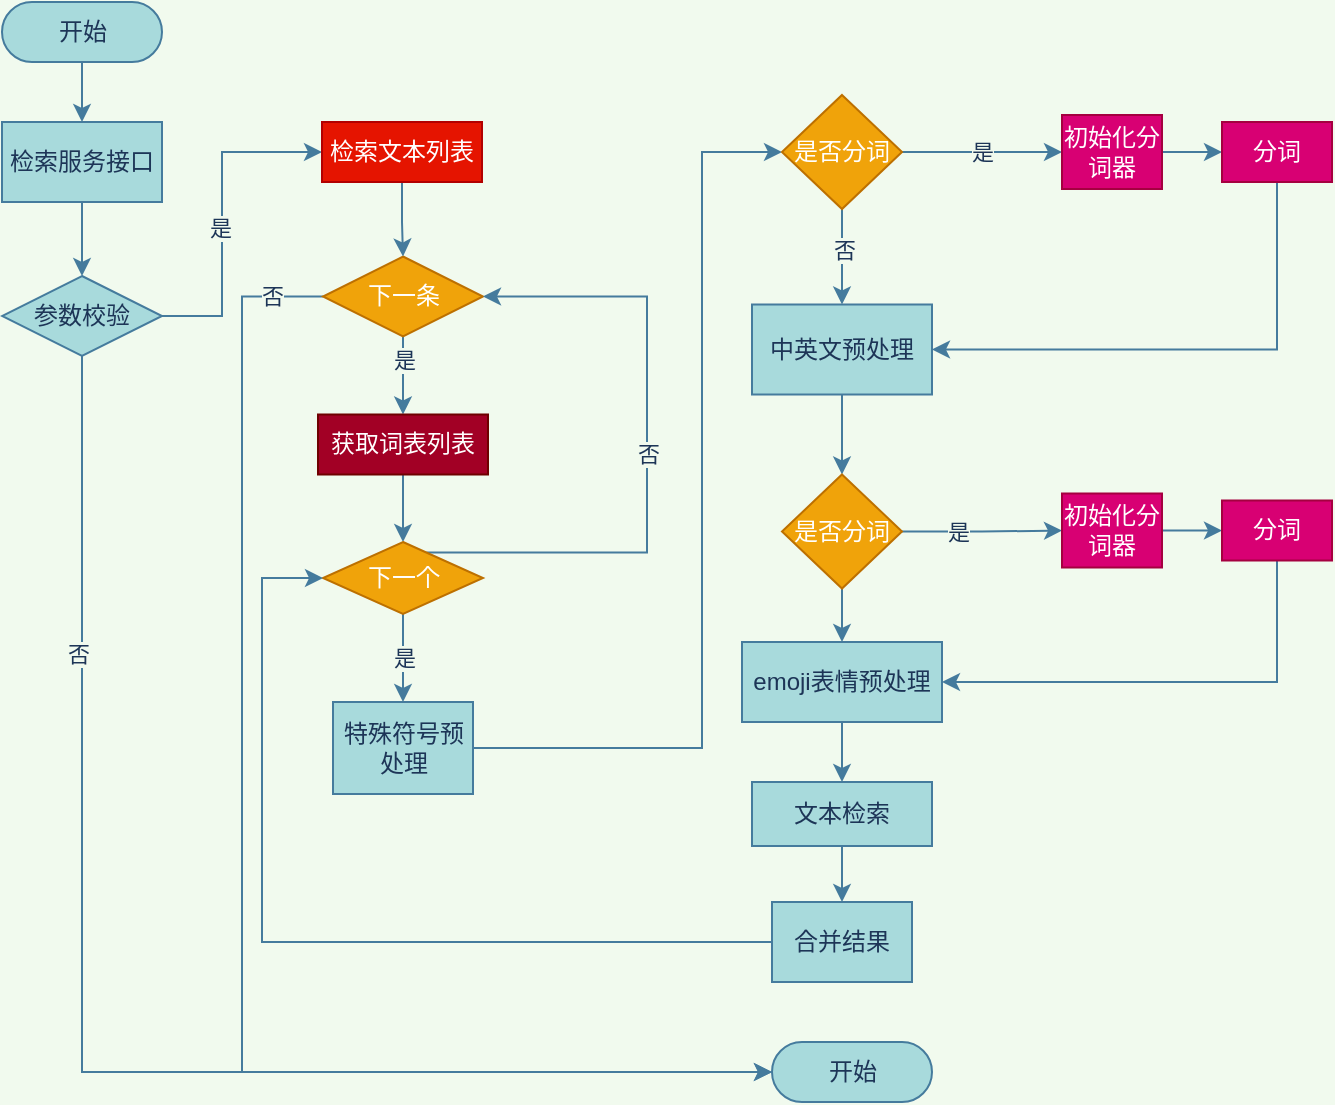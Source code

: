 <mxfile version="14.4.8" type="github">
  <diagram id="mbQ9IjTNfm52Ap1all6l" name="第 1 页">
    <mxGraphModel dx="786" dy="514" grid="1" gridSize="10" guides="1" tooltips="1" connect="1" arrows="1" fold="1" page="1" pageScale="1" pageWidth="827" pageHeight="1169" background="#F1FAEE" math="0" shadow="0">
      <root>
        <mxCell id="0" />
        <mxCell id="1" parent="0" />
        <mxCell id="Eq01VTuJmpYzrv-peyJT-3" style="edgeStyle=orthogonalEdgeStyle;rounded=0;orthogonalLoop=1;jettySize=auto;html=1;entryX=0.5;entryY=0;entryDx=0;entryDy=0;labelBackgroundColor=#F1FAEE;strokeColor=#457B9D;fontColor=#1D3557;" edge="1" parent="1" source="Eq01VTuJmpYzrv-peyJT-1" target="Eq01VTuJmpYzrv-peyJT-2">
          <mxGeometry relative="1" as="geometry" />
        </mxCell>
        <mxCell id="Eq01VTuJmpYzrv-peyJT-1" value="开始" style="html=1;dashed=0;whitespace=wrap;shape=mxgraph.dfd.start;fillColor=#A8DADC;strokeColor=#457B9D;fontColor=#1D3557;" vertex="1" parent="1">
          <mxGeometry x="100" y="160" width="80" height="30" as="geometry" />
        </mxCell>
        <mxCell id="Eq01VTuJmpYzrv-peyJT-5" value="" style="edgeStyle=orthogonalEdgeStyle;rounded=0;orthogonalLoop=1;jettySize=auto;html=1;entryX=0.5;entryY=0;entryDx=0;entryDy=0;labelBackgroundColor=#F1FAEE;strokeColor=#457B9D;fontColor=#1D3557;" edge="1" parent="1" source="Eq01VTuJmpYzrv-peyJT-2" target="Eq01VTuJmpYzrv-peyJT-54">
          <mxGeometry relative="1" as="geometry">
            <mxPoint x="140" y="294" as="targetPoint" />
          </mxGeometry>
        </mxCell>
        <mxCell id="Eq01VTuJmpYzrv-peyJT-2" value="检索服务接口" style="rounded=0;whiteSpace=wrap;html=1;fillColor=#A8DADC;strokeColor=#457B9D;fontColor=#1D3557;" vertex="1" parent="1">
          <mxGeometry x="100" y="220" width="80" height="40" as="geometry" />
        </mxCell>
        <mxCell id="Eq01VTuJmpYzrv-peyJT-13" value="" style="edgeStyle=orthogonalEdgeStyle;rounded=0;orthogonalLoop=1;jettySize=auto;html=1;exitX=1;exitY=0.5;exitDx=0;exitDy=0;labelBackgroundColor=#F1FAEE;strokeColor=#457B9D;fontColor=#1D3557;" edge="1" parent="1" source="Eq01VTuJmpYzrv-peyJT-54" target="Eq01VTuJmpYzrv-peyJT-12">
          <mxGeometry relative="1" as="geometry">
            <mxPoint x="170" y="316.5" as="sourcePoint" />
            <Array as="points">
              <mxPoint x="180" y="317" />
              <mxPoint x="210" y="317" />
              <mxPoint x="210" y="235" />
            </Array>
          </mxGeometry>
        </mxCell>
        <mxCell id="Eq01VTuJmpYzrv-peyJT-55" value="是" style="edgeLabel;html=1;align=center;verticalAlign=middle;resizable=0;points=[];labelBackgroundColor=#F1FAEE;fontColor=#1D3557;" vertex="1" connectable="0" parent="Eq01VTuJmpYzrv-peyJT-13">
          <mxGeometry x="-0.086" y="1" relative="1" as="geometry">
            <mxPoint as="offset" />
          </mxGeometry>
        </mxCell>
        <mxCell id="Eq01VTuJmpYzrv-peyJT-9" value="" style="edgeStyle=orthogonalEdgeStyle;rounded=0;orthogonalLoop=1;jettySize=auto;html=1;exitX=0.5;exitY=1;exitDx=0;exitDy=0;labelBackgroundColor=#F1FAEE;strokeColor=#457B9D;fontColor=#1D3557;" edge="1" parent="1" source="Eq01VTuJmpYzrv-peyJT-6" target="Eq01VTuJmpYzrv-peyJT-8">
          <mxGeometry relative="1" as="geometry">
            <mxPoint x="302.5" y="326.25" as="sourcePoint" />
          </mxGeometry>
        </mxCell>
        <mxCell id="Eq01VTuJmpYzrv-peyJT-50" value="是" style="edgeLabel;html=1;align=center;verticalAlign=middle;resizable=0;points=[];labelBackgroundColor=#F1FAEE;fontColor=#1D3557;" vertex="1" connectable="0" parent="Eq01VTuJmpYzrv-peyJT-9">
          <mxGeometry x="0.245" relative="1" as="geometry">
            <mxPoint y="-12.25" as="offset" />
          </mxGeometry>
        </mxCell>
        <mxCell id="Eq01VTuJmpYzrv-peyJT-52" style="edgeStyle=orthogonalEdgeStyle;rounded=0;orthogonalLoop=1;jettySize=auto;html=1;entryX=0;entryY=0.5;entryDx=0;entryDy=0;entryPerimeter=0;labelBackgroundColor=#F1FAEE;strokeColor=#457B9D;fontColor=#1D3557;" edge="1" parent="1" source="Eq01VTuJmpYzrv-peyJT-6" target="Eq01VTuJmpYzrv-peyJT-51">
          <mxGeometry relative="1" as="geometry">
            <Array as="points">
              <mxPoint x="220" y="307" />
              <mxPoint x="220" y="695" />
            </Array>
          </mxGeometry>
        </mxCell>
        <mxCell id="Eq01VTuJmpYzrv-peyJT-53" value="否" style="edgeLabel;html=1;align=center;verticalAlign=middle;resizable=0;points=[];labelBackgroundColor=#F1FAEE;fontColor=#1D3557;" vertex="1" connectable="0" parent="Eq01VTuJmpYzrv-peyJT-52">
          <mxGeometry x="-0.926" y="-1" relative="1" as="geometry">
            <mxPoint as="offset" />
          </mxGeometry>
        </mxCell>
        <mxCell id="Eq01VTuJmpYzrv-peyJT-6" value="下一条" style="rhombus;whiteSpace=wrap;html=1;rounded=0;fillColor=#f0a30a;strokeColor=#BD7000;fontColor=#ffffff;" vertex="1" parent="1">
          <mxGeometry x="260.5" y="287.25" width="80" height="40" as="geometry" />
        </mxCell>
        <mxCell id="Eq01VTuJmpYzrv-peyJT-11" value="" style="edgeStyle=orthogonalEdgeStyle;rounded=0;orthogonalLoop=1;jettySize=auto;html=1;labelBackgroundColor=#F1FAEE;strokeColor=#457B9D;fontColor=#1D3557;" edge="1" parent="1" source="Eq01VTuJmpYzrv-peyJT-8" target="Eq01VTuJmpYzrv-peyJT-10">
          <mxGeometry relative="1" as="geometry" />
        </mxCell>
        <mxCell id="Eq01VTuJmpYzrv-peyJT-8" value="获取词表列表" style="whiteSpace=wrap;html=1;rounded=0;fillColor=#a20025;strokeColor=#6F0000;fontColor=#ffffff;" vertex="1" parent="1">
          <mxGeometry x="258" y="366.25" width="85" height="30" as="geometry" />
        </mxCell>
        <mxCell id="Eq01VTuJmpYzrv-peyJT-16" value="" style="edgeStyle=orthogonalEdgeStyle;rounded=0;orthogonalLoop=1;jettySize=auto;html=1;labelBackgroundColor=#F1FAEE;strokeColor=#457B9D;fontColor=#1D3557;" edge="1" parent="1" source="Eq01VTuJmpYzrv-peyJT-10" target="Eq01VTuJmpYzrv-peyJT-15">
          <mxGeometry relative="1" as="geometry" />
        </mxCell>
        <mxCell id="Eq01VTuJmpYzrv-peyJT-47" value="是" style="edgeLabel;html=1;align=center;verticalAlign=middle;resizable=0;points=[];labelBackgroundColor=#F1FAEE;fontColor=#1D3557;" vertex="1" connectable="0" parent="Eq01VTuJmpYzrv-peyJT-16">
          <mxGeometry relative="1" as="geometry">
            <mxPoint as="offset" />
          </mxGeometry>
        </mxCell>
        <mxCell id="Eq01VTuJmpYzrv-peyJT-48" value="否" style="edgeStyle=orthogonalEdgeStyle;rounded=0;orthogonalLoop=1;jettySize=auto;html=1;entryX=1;entryY=0.5;entryDx=0;entryDy=0;labelBackgroundColor=#F1FAEE;strokeColor=#457B9D;fontColor=#1D3557;" edge="1" parent="1" source="Eq01VTuJmpYzrv-peyJT-10" target="Eq01VTuJmpYzrv-peyJT-6">
          <mxGeometry relative="1" as="geometry">
            <Array as="points">
              <mxPoint x="422.5" y="435.25" />
              <mxPoint x="422.5" y="307.25" />
            </Array>
          </mxGeometry>
        </mxCell>
        <mxCell id="Eq01VTuJmpYzrv-peyJT-10" value="下一个" style="rhombus;whiteSpace=wrap;html=1;rounded=0;fillColor=#f0a30a;strokeColor=#BD7000;fontColor=#ffffff;" vertex="1" parent="1">
          <mxGeometry x="260.5" y="430" width="80" height="36" as="geometry" />
        </mxCell>
        <mxCell id="Eq01VTuJmpYzrv-peyJT-14" style="edgeStyle=orthogonalEdgeStyle;rounded=0;orthogonalLoop=1;jettySize=auto;html=1;entryX=0.5;entryY=0;entryDx=0;entryDy=0;labelBackgroundColor=#F1FAEE;strokeColor=#457B9D;fontColor=#1D3557;" edge="1" parent="1" source="Eq01VTuJmpYzrv-peyJT-12" target="Eq01VTuJmpYzrv-peyJT-6">
          <mxGeometry relative="1" as="geometry" />
        </mxCell>
        <mxCell id="Eq01VTuJmpYzrv-peyJT-12" value="检索文本列表" style="whiteSpace=wrap;html=1;rounded=0;fillColor=#e51400;strokeColor=#B20000;fontColor=#ffffff;" vertex="1" parent="1">
          <mxGeometry x="260" y="220" width="80" height="30" as="geometry" />
        </mxCell>
        <mxCell id="Eq01VTuJmpYzrv-peyJT-24" value="" style="edgeStyle=orthogonalEdgeStyle;rounded=0;orthogonalLoop=1;jettySize=auto;html=1;entryX=0;entryY=0.5;entryDx=0;entryDy=0;labelBackgroundColor=#F1FAEE;strokeColor=#457B9D;fontColor=#1D3557;" edge="1" parent="1" source="Eq01VTuJmpYzrv-peyJT-15" target="Eq01VTuJmpYzrv-peyJT-23">
          <mxGeometry relative="1" as="geometry">
            <Array as="points">
              <mxPoint x="450" y="533" />
              <mxPoint x="450" y="235" />
            </Array>
          </mxGeometry>
        </mxCell>
        <mxCell id="Eq01VTuJmpYzrv-peyJT-15" value="特殊符号预处理" style="whiteSpace=wrap;html=1;rounded=0;fillColor=#A8DADC;strokeColor=#457B9D;fontColor=#1D3557;" vertex="1" parent="1">
          <mxGeometry x="265.5" y="510" width="70" height="46" as="geometry" />
        </mxCell>
        <mxCell id="Eq01VTuJmpYzrv-peyJT-36" style="edgeStyle=orthogonalEdgeStyle;rounded=0;orthogonalLoop=1;jettySize=auto;html=1;labelBackgroundColor=#F1FAEE;strokeColor=#457B9D;fontColor=#1D3557;" edge="1" parent="1" source="Eq01VTuJmpYzrv-peyJT-17" target="Eq01VTuJmpYzrv-peyJT-32">
          <mxGeometry relative="1" as="geometry" />
        </mxCell>
        <mxCell id="Eq01VTuJmpYzrv-peyJT-17" value="中英文预处理" style="whiteSpace=wrap;html=1;rounded=0;fillColor=#A8DADC;strokeColor=#457B9D;fontColor=#1D3557;" vertex="1" parent="1">
          <mxGeometry x="475" y="311.25" width="90" height="45" as="geometry" />
        </mxCell>
        <mxCell id="Eq01VTuJmpYzrv-peyJT-43" value="" style="edgeStyle=orthogonalEdgeStyle;rounded=0;orthogonalLoop=1;jettySize=auto;html=1;labelBackgroundColor=#F1FAEE;strokeColor=#457B9D;fontColor=#1D3557;" edge="1" parent="1" source="Eq01VTuJmpYzrv-peyJT-19" target="Eq01VTuJmpYzrv-peyJT-42">
          <mxGeometry relative="1" as="geometry" />
        </mxCell>
        <mxCell id="Eq01VTuJmpYzrv-peyJT-19" value="emoji表情预处理" style="whiteSpace=wrap;html=1;rounded=0;fillColor=#A8DADC;strokeColor=#457B9D;fontColor=#1D3557;" vertex="1" parent="1">
          <mxGeometry x="470" y="480" width="100" height="40" as="geometry" />
        </mxCell>
        <mxCell id="Eq01VTuJmpYzrv-peyJT-26" value="是" style="edgeStyle=orthogonalEdgeStyle;rounded=0;orthogonalLoop=1;jettySize=auto;html=1;labelBackgroundColor=#F1FAEE;strokeColor=#457B9D;fontColor=#1D3557;" edge="1" parent="1" source="Eq01VTuJmpYzrv-peyJT-23" target="Eq01VTuJmpYzrv-peyJT-25">
          <mxGeometry relative="1" as="geometry" />
        </mxCell>
        <mxCell id="Eq01VTuJmpYzrv-peyJT-29" style="edgeStyle=orthogonalEdgeStyle;rounded=0;orthogonalLoop=1;jettySize=auto;html=1;exitX=0.5;exitY=1;exitDx=0;exitDy=0;entryX=0.5;entryY=0;entryDx=0;entryDy=0;labelBackgroundColor=#F1FAEE;strokeColor=#457B9D;fontColor=#1D3557;" edge="1" parent="1" source="Eq01VTuJmpYzrv-peyJT-23" target="Eq01VTuJmpYzrv-peyJT-17">
          <mxGeometry relative="1" as="geometry">
            <mxPoint x="530" y="570" as="sourcePoint" />
            <mxPoint x="580" y="290" as="targetPoint" />
            <Array as="points" />
          </mxGeometry>
        </mxCell>
        <mxCell id="Eq01VTuJmpYzrv-peyJT-30" value="否" style="edgeLabel;html=1;align=center;verticalAlign=middle;resizable=0;points=[];labelBackgroundColor=#F1FAEE;fontColor=#1D3557;" vertex="1" connectable="0" parent="Eq01VTuJmpYzrv-peyJT-29">
          <mxGeometry x="-0.135" relative="1" as="geometry">
            <mxPoint x="1" as="offset" />
          </mxGeometry>
        </mxCell>
        <mxCell id="Eq01VTuJmpYzrv-peyJT-23" value="是否分词" style="rhombus;whiteSpace=wrap;html=1;rounded=0;fillColor=#f0a30a;strokeColor=#BD7000;fontColor=#ffffff;" vertex="1" parent="1">
          <mxGeometry x="490" y="206.5" width="60" height="57" as="geometry" />
        </mxCell>
        <mxCell id="Eq01VTuJmpYzrv-peyJT-28" value="" style="edgeStyle=orthogonalEdgeStyle;rounded=0;orthogonalLoop=1;jettySize=auto;html=1;labelBackgroundColor=#F1FAEE;strokeColor=#457B9D;fontColor=#1D3557;" edge="1" parent="1" source="Eq01VTuJmpYzrv-peyJT-25" target="Eq01VTuJmpYzrv-peyJT-27">
          <mxGeometry relative="1" as="geometry" />
        </mxCell>
        <mxCell id="Eq01VTuJmpYzrv-peyJT-25" value="初始化分词器" style="whiteSpace=wrap;html=1;rounded=0;fillColor=#d80073;strokeColor=#A50040;fontColor=#ffffff;" vertex="1" parent="1">
          <mxGeometry x="630" y="216.5" width="50" height="37" as="geometry" />
        </mxCell>
        <mxCell id="Eq01VTuJmpYzrv-peyJT-35" style="edgeStyle=orthogonalEdgeStyle;rounded=0;orthogonalLoop=1;jettySize=auto;html=1;entryX=1;entryY=0.5;entryDx=0;entryDy=0;labelBackgroundColor=#F1FAEE;strokeColor=#457B9D;fontColor=#1D3557;" edge="1" parent="1" source="Eq01VTuJmpYzrv-peyJT-27" target="Eq01VTuJmpYzrv-peyJT-17">
          <mxGeometry relative="1" as="geometry">
            <Array as="points">
              <mxPoint x="738" y="334" />
            </Array>
          </mxGeometry>
        </mxCell>
        <mxCell id="Eq01VTuJmpYzrv-peyJT-27" value="分词" style="whiteSpace=wrap;html=1;rounded=0;fillColor=#d80073;strokeColor=#A50040;fontColor=#ffffff;" vertex="1" parent="1">
          <mxGeometry x="710" y="220" width="55" height="30" as="geometry" />
        </mxCell>
        <mxCell id="Eq01VTuJmpYzrv-peyJT-37" style="edgeStyle=orthogonalEdgeStyle;rounded=0;orthogonalLoop=1;jettySize=auto;html=1;entryX=0;entryY=0.5;entryDx=0;entryDy=0;labelBackgroundColor=#F1FAEE;strokeColor=#457B9D;fontColor=#1D3557;" edge="1" parent="1" source="Eq01VTuJmpYzrv-peyJT-32" target="Eq01VTuJmpYzrv-peyJT-33">
          <mxGeometry relative="1" as="geometry" />
        </mxCell>
        <mxCell id="Eq01VTuJmpYzrv-peyJT-38" value="是" style="edgeLabel;html=1;align=center;verticalAlign=middle;resizable=0;points=[];labelBackgroundColor=#F1FAEE;fontColor=#1D3557;" vertex="1" connectable="0" parent="Eq01VTuJmpYzrv-peyJT-37">
          <mxGeometry x="-0.309" relative="1" as="geometry">
            <mxPoint as="offset" />
          </mxGeometry>
        </mxCell>
        <mxCell id="Eq01VTuJmpYzrv-peyJT-49" style="edgeStyle=orthogonalEdgeStyle;rounded=0;orthogonalLoop=1;jettySize=auto;html=1;entryX=0.5;entryY=0;entryDx=0;entryDy=0;labelBackgroundColor=#F1FAEE;strokeColor=#457B9D;fontColor=#1D3557;" edge="1" parent="1" source="Eq01VTuJmpYzrv-peyJT-32" target="Eq01VTuJmpYzrv-peyJT-19">
          <mxGeometry relative="1" as="geometry" />
        </mxCell>
        <mxCell id="Eq01VTuJmpYzrv-peyJT-32" value="是否分词" style="rhombus;whiteSpace=wrap;html=1;rounded=0;fillColor=#f0a30a;strokeColor=#BD7000;fontColor=#ffffff;" vertex="1" parent="1">
          <mxGeometry x="490" y="396.25" width="60" height="57" as="geometry" />
        </mxCell>
        <mxCell id="Eq01VTuJmpYzrv-peyJT-39" style="edgeStyle=orthogonalEdgeStyle;rounded=0;orthogonalLoop=1;jettySize=auto;html=1;entryX=0;entryY=0.5;entryDx=0;entryDy=0;labelBackgroundColor=#F1FAEE;strokeColor=#457B9D;fontColor=#1D3557;" edge="1" parent="1" source="Eq01VTuJmpYzrv-peyJT-33" target="Eq01VTuJmpYzrv-peyJT-34">
          <mxGeometry relative="1" as="geometry" />
        </mxCell>
        <mxCell id="Eq01VTuJmpYzrv-peyJT-33" value="初始化分词器" style="whiteSpace=wrap;html=1;rounded=0;fillColor=#d80073;strokeColor=#A50040;fontColor=#ffffff;" vertex="1" parent="1">
          <mxGeometry x="630" y="405.75" width="50" height="37" as="geometry" />
        </mxCell>
        <mxCell id="Eq01VTuJmpYzrv-peyJT-40" style="edgeStyle=orthogonalEdgeStyle;rounded=0;orthogonalLoop=1;jettySize=auto;html=1;entryX=1;entryY=0.5;entryDx=0;entryDy=0;labelBackgroundColor=#F1FAEE;strokeColor=#457B9D;fontColor=#1D3557;" edge="1" parent="1" source="Eq01VTuJmpYzrv-peyJT-34" target="Eq01VTuJmpYzrv-peyJT-19">
          <mxGeometry relative="1" as="geometry">
            <Array as="points">
              <mxPoint x="738" y="500" />
            </Array>
          </mxGeometry>
        </mxCell>
        <mxCell id="Eq01VTuJmpYzrv-peyJT-34" value="分词" style="whiteSpace=wrap;html=1;rounded=0;fillColor=#d80073;strokeColor=#A50040;fontColor=#ffffff;" vertex="1" parent="1">
          <mxGeometry x="710" y="409.25" width="55" height="30" as="geometry" />
        </mxCell>
        <mxCell id="Eq01VTuJmpYzrv-peyJT-45" value="" style="edgeStyle=orthogonalEdgeStyle;rounded=0;orthogonalLoop=1;jettySize=auto;html=1;labelBackgroundColor=#F1FAEE;strokeColor=#457B9D;fontColor=#1D3557;" edge="1" parent="1" source="Eq01VTuJmpYzrv-peyJT-42" target="Eq01VTuJmpYzrv-peyJT-44">
          <mxGeometry relative="1" as="geometry" />
        </mxCell>
        <mxCell id="Eq01VTuJmpYzrv-peyJT-42" value="文本检索" style="whiteSpace=wrap;html=1;rounded=0;fillColor=#A8DADC;strokeColor=#457B9D;fontColor=#1D3557;" vertex="1" parent="1">
          <mxGeometry x="475" y="550" width="90" height="32" as="geometry" />
        </mxCell>
        <mxCell id="Eq01VTuJmpYzrv-peyJT-46" style="edgeStyle=orthogonalEdgeStyle;rounded=0;orthogonalLoop=1;jettySize=auto;html=1;entryX=0;entryY=0.5;entryDx=0;entryDy=0;exitX=0;exitY=0.5;exitDx=0;exitDy=0;labelBackgroundColor=#F1FAEE;strokeColor=#457B9D;fontColor=#1D3557;" edge="1" parent="1" source="Eq01VTuJmpYzrv-peyJT-44" target="Eq01VTuJmpYzrv-peyJT-10">
          <mxGeometry relative="1" as="geometry">
            <mxPoint x="70" y="580" as="targetPoint" />
            <Array as="points">
              <mxPoint x="230" y="630" />
              <mxPoint x="230" y="448" />
            </Array>
          </mxGeometry>
        </mxCell>
        <mxCell id="Eq01VTuJmpYzrv-peyJT-44" value="合并结果" style="whiteSpace=wrap;html=1;rounded=0;fillColor=#A8DADC;strokeColor=#457B9D;fontColor=#1D3557;" vertex="1" parent="1">
          <mxGeometry x="485" y="610" width="70" height="40" as="geometry" />
        </mxCell>
        <mxCell id="Eq01VTuJmpYzrv-peyJT-51" value="开始" style="html=1;dashed=0;whitespace=wrap;shape=mxgraph.dfd.start;fillColor=#A8DADC;strokeColor=#457B9D;fontColor=#1D3557;" vertex="1" parent="1">
          <mxGeometry x="485" y="680" width="80" height="30" as="geometry" />
        </mxCell>
        <mxCell id="Eq01VTuJmpYzrv-peyJT-56" style="edgeStyle=orthogonalEdgeStyle;rounded=0;orthogonalLoop=1;jettySize=auto;html=1;exitX=0.5;exitY=1;exitDx=0;exitDy=0;labelBackgroundColor=#F1FAEE;strokeColor=#457B9D;fontColor=#1D3557;" edge="1" parent="1" source="Eq01VTuJmpYzrv-peyJT-54" target="Eq01VTuJmpYzrv-peyJT-51">
          <mxGeometry relative="1" as="geometry">
            <Array as="points">
              <mxPoint x="140" y="695" />
            </Array>
          </mxGeometry>
        </mxCell>
        <mxCell id="Eq01VTuJmpYzrv-peyJT-57" value="否" style="edgeLabel;html=1;align=center;verticalAlign=middle;resizable=0;points=[];labelBackgroundColor=#F1FAEE;fontColor=#1D3557;" vertex="1" connectable="0" parent="Eq01VTuJmpYzrv-peyJT-56">
          <mxGeometry x="-0.577" y="-2" relative="1" as="geometry">
            <mxPoint as="offset" />
          </mxGeometry>
        </mxCell>
        <mxCell id="Eq01VTuJmpYzrv-peyJT-54" value="参数校验" style="rhombus;whiteSpace=wrap;html=1;rounded=0;fillColor=#A8DADC;strokeColor=#457B9D;fontColor=#1D3557;" vertex="1" parent="1">
          <mxGeometry x="100" y="297" width="80" height="40" as="geometry" />
        </mxCell>
      </root>
    </mxGraphModel>
  </diagram>
</mxfile>
